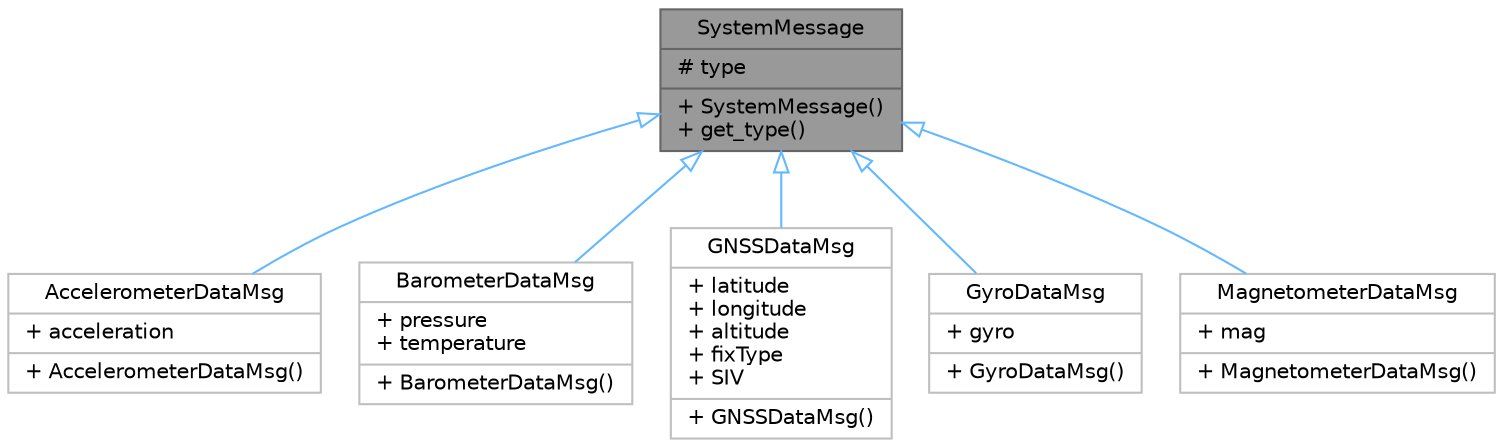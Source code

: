 digraph "SystemMessage"
{
 // LATEX_PDF_SIZE
  bgcolor="transparent";
  edge [fontname=Helvetica,fontsize=10,labelfontname=Helvetica,labelfontsize=10];
  node [fontname=Helvetica,fontsize=10,shape=box,height=0.2,width=0.4];
  Node1 [shape=record,label="{SystemMessage\n|# type\l|+ SystemMessage()\l+ get_type()\l}",height=0.2,width=0.4,color="gray40", fillcolor="grey60", style="filled", fontcolor="black",tooltip=" "];
  Node1 -> Node2 [dir="back",color="steelblue1",style="solid",arrowtail="onormal"];
  Node2 [shape=record,label="{AccelerometerDataMsg\n|+ acceleration\l|+ AccelerometerDataMsg()\l}",height=0.2,width=0.4,color="grey75", fillcolor="white", style="filled",URL="$structAccelerometerDataMsg.html",tooltip=" "];
  Node1 -> Node3 [dir="back",color="steelblue1",style="solid",arrowtail="onormal"];
  Node3 [shape=record,label="{BarometerDataMsg\n|+ pressure\l+ temperature\l|+ BarometerDataMsg()\l}",height=0.2,width=0.4,color="grey75", fillcolor="white", style="filled",URL="$structBarometerDataMsg.html",tooltip=" "];
  Node1 -> Node4 [dir="back",color="steelblue1",style="solid",arrowtail="onormal"];
  Node4 [shape=record,label="{GNSSDataMsg\n|+ latitude\l+ longitude\l+ altitude\l+ fixType\l+ SIV\l|+ GNSSDataMsg()\l}",height=0.2,width=0.4,color="grey75", fillcolor="white", style="filled",URL="$structGNSSDataMsg.html",tooltip=" "];
  Node1 -> Node5 [dir="back",color="steelblue1",style="solid",arrowtail="onormal"];
  Node5 [shape=record,label="{GyroDataMsg\n|+ gyro\l|+ GyroDataMsg()\l}",height=0.2,width=0.4,color="grey75", fillcolor="white", style="filled",URL="$structGyroDataMsg.html",tooltip=" "];
  Node1 -> Node6 [dir="back",color="steelblue1",style="solid",arrowtail="onormal"];
  Node6 [shape=record,label="{MagnetometerDataMsg\n|+ mag\l|+ MagnetometerDataMsg()\l}",height=0.2,width=0.4,color="grey75", fillcolor="white", style="filled",URL="$structMagnetometerDataMsg.html",tooltip=" "];
}
